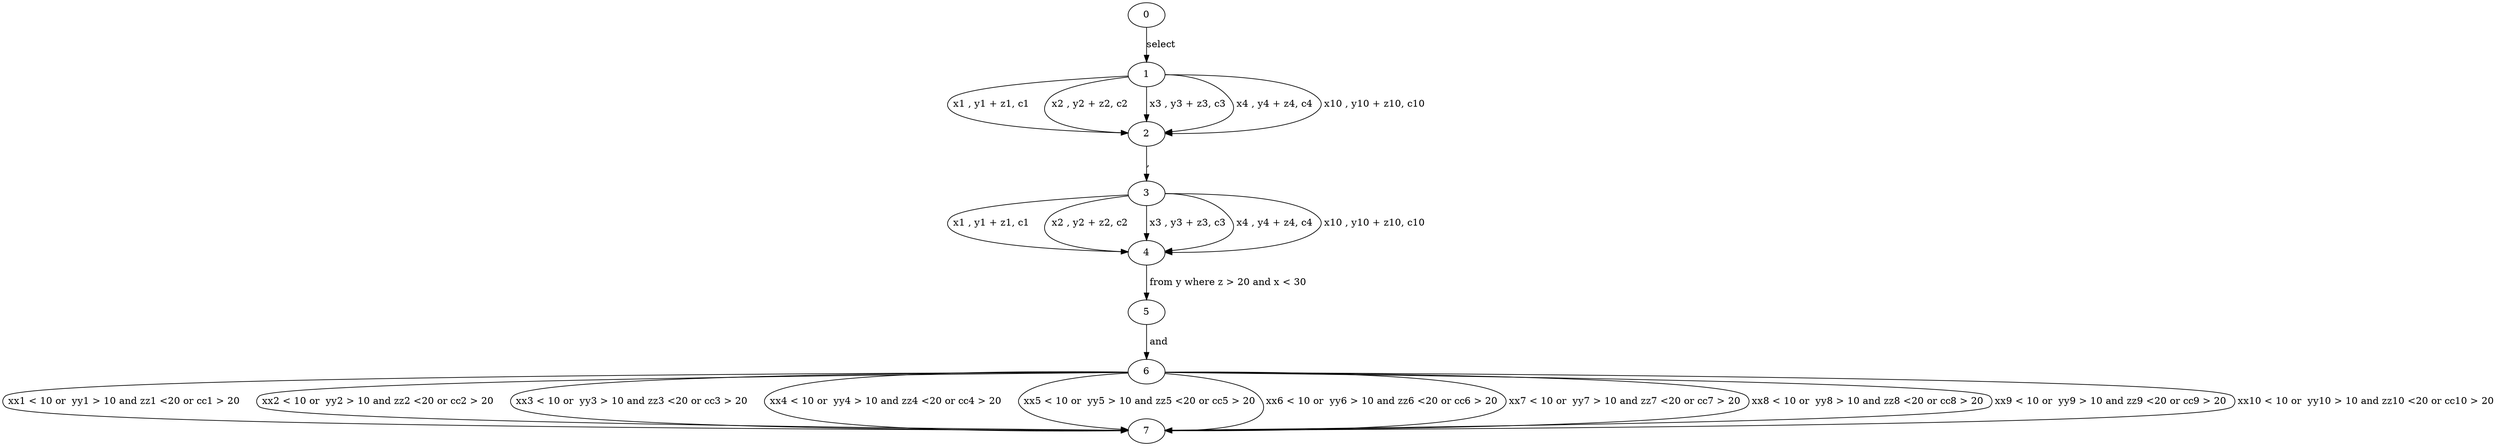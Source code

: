 digraph G {
0 ;
1 ;
2 ;
3 ;
4 ;
5 ;
6 ;
7 ;
0 -> 1 [ label="select "];
1 -> 2 [ label=" x1 , y1 + z1, c1 "];
1 -> 2 [ label=" x2 , y2 + z2, c2 "];
1 -> 2 [ label=" x3 , y3 + z3, c3 "];
1 -> 2 [ label=" x4 , y4 + z4, c4 "];
1 -> 2 [ label=" x10 , y10 + z10, c10 "];
2 -> 3 [ label=","];
3 -> 4 [ label=" x1 , y1 + z1, c1 "];
3 -> 4 [ label=" x2 , y2 + z2, c2 "];
3 -> 4 [ label=" x3 , y3 + z3, c3 "];
3 -> 4 [ label=" x4 , y4 + z4, c4 "];
3 -> 4 [ label=" x10 , y10 + z10, c10 "];
4 -> 5 [ label=" from y where z > 20 and x < 30"];
5 -> 6 [ label=" and "];
6 -> 7 [ label=" xx1 < 10 or  yy1 > 10 and zz1 <20 or cc1 > 20 "];
6 -> 7 [ label=" xx2 < 10 or  yy2 > 10 and zz2 <20 or cc2 > 20 "];
6 -> 7 [ label=" xx3 < 10 or  yy3 > 10 and zz3 <20 or cc3 > 20 "];
6 -> 7 [ label=" xx4 < 10 or  yy4 > 10 and zz4 <20 or cc4 > 20 "];
6 -> 7 [ label=" xx5 < 10 or  yy5 > 10 and zz5 <20 or cc5 > 20 "];
6 -> 7 [ label=" xx6 < 10 or  yy6 > 10 and zz6 <20 or cc6 > 20 "];
6 -> 7 [ label=" xx7 < 10 or  yy7 > 10 and zz7 <20 or cc7 > 20 "];
6 -> 7 [ label=" xx8 < 10 or  yy8 > 10 and zz8 <20 or cc8 > 20 "];
6 -> 7 [ label=" xx9 < 10 or  yy9 > 10 and zz9 <20 or cc9 > 20 "];
6 -> 7 [ label=" xx10 < 10 or  yy10 > 10 and zz10 <20 or cc10 > 20 "];
}
